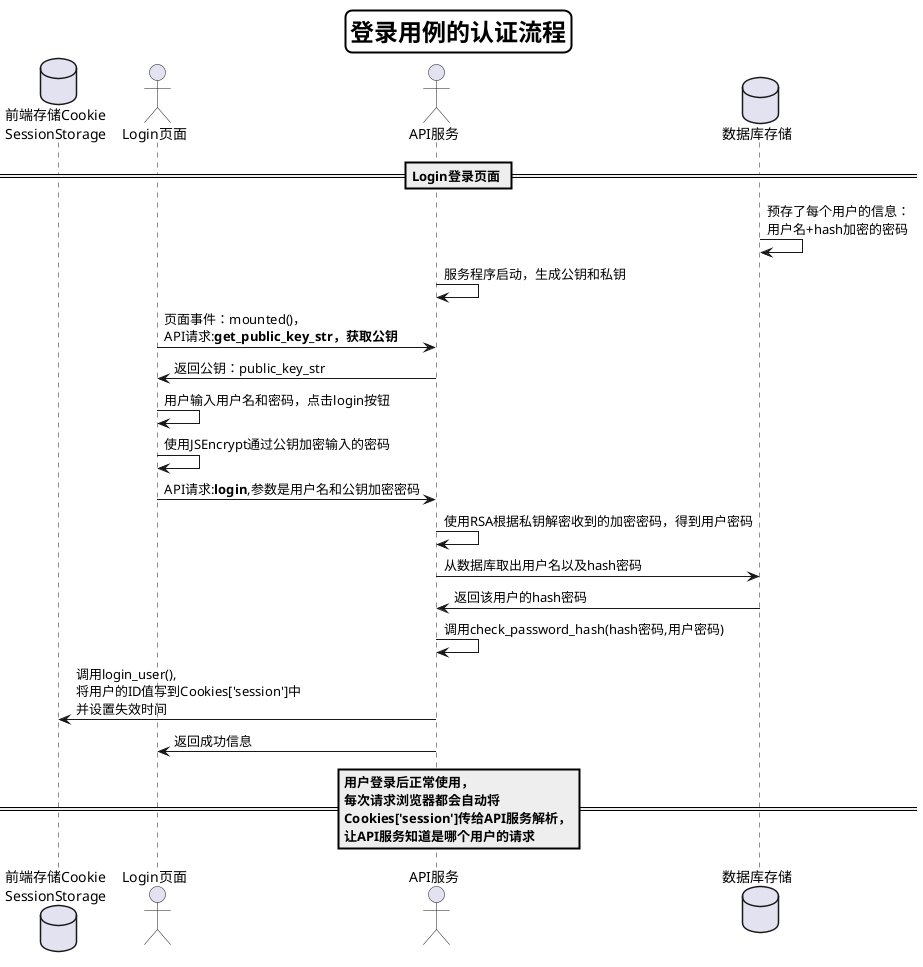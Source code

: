 @startuml
skinparam titleBorderRoundCorner 15
skinparam titleBorderThickness 2
skinparam titleBorderColor #Black
skinparam titleFontSize 24
title 登录用例的认证流程

database "前端存储Cookie\nSessionStorage" as 前端存储
actor Login页面
actor API服务
database 数据库存储

== Login登录页面 ==
数据库存储->数据库存储:预存了每个用户的信息：\n用户名+hash加密的密码
API服务->API服务:服务程序启动，生成公钥和私钥
Login页面->API服务:页面事件：mounted()，\nAPI请求:<b>get_public_key_str<b>，获取公钥
API服务->Login页面:返回公钥：public_key_str
Login页面->Login页面:用户输入用户名和密码，点击login按钮
Login页面->Login页面:使用JSEncrypt通过公钥加密输入的密码
Login页面->API服务:API请求:<b>login</b>,参数是用户名和公钥加密密码
API服务->API服务:使用RSA根据私钥解密收到的加密密码，得到用户密码
API服务->数据库存储:从数据库取出用户名以及hash密码
数据库存储->API服务:返回该用户的hash密码
API服务->API服务:调用check_password_hash(hash密码,用户密码)
API服务->前端存储:调用login_user(),\n将用户的ID值写到Cookies['session']中\n并设置失效时间
API服务->Login页面:返回成功信息
== 用户登录后正常使用，\n每次请求浏览器都会自动将\nCookies['session']传给API服务解析，\n让API服务知道是哪个用户的请求==

@enduml
